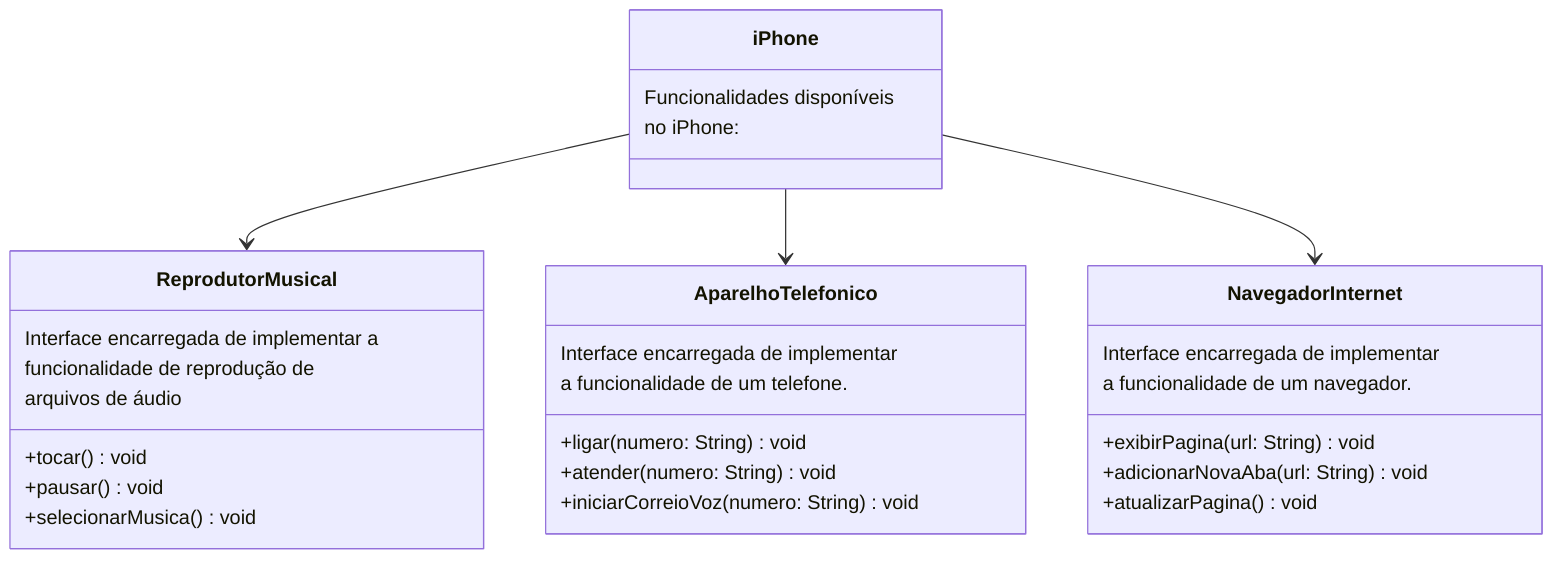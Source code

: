 classDiagram
    class ReprodutorMusical {
        +tocar() void
        +pausar() void
        +selecionarMusica() void

        Interface encarregada de implementar a 
        funcionalidade de reprodução de 
        arquivos de áudio
    }
    

    class AparelhoTelefonico {
        +ligar(numero: String) void
        +atender(numero: String) void
        +iniciarCorreioVoz(numero: String) void

        Interface encarregada de implementar
        a funcionalidade de um telefone.
    }

    class NavegadorInternet {
        +exibirPagina(url: String) void
        +adicionarNovaAba(url: String) void
        +atualizarPagina() void

        Interface encarregada de implementar
        a funcionalidade de um navegador.
    }

    class iPhone {
        Funcionalidades disponíveis
        no iPhone:
    }

    iPhone --> ReprodutorMusical
    iPhone --> AparelhoTelefonico
    iPhone --> NavegadorInternet